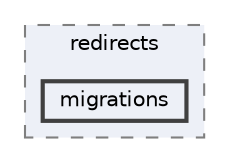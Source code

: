 digraph "C:/Users/LukeMabie/documents/Development/Password_Saver_Using_Django-master/venv/Lib/site-packages/django/contrib/redirects/migrations"
{
 // LATEX_PDF_SIZE
  bgcolor="transparent";
  edge [fontname=Helvetica,fontsize=10,labelfontname=Helvetica,labelfontsize=10];
  node [fontname=Helvetica,fontsize=10,shape=box,height=0.2,width=0.4];
  compound=true
  subgraph clusterdir_267bab663981ce0923f05fea83ab591e {
    graph [ bgcolor="#edf0f7", pencolor="grey50", label="redirects", fontname=Helvetica,fontsize=10 style="filled,dashed", URL="dir_267bab663981ce0923f05fea83ab591e.html",tooltip=""]
  dir_b1f9356f0608f53221025dbe8d28ffe2 [label="migrations", fillcolor="#edf0f7", color="grey25", style="filled,bold", URL="dir_b1f9356f0608f53221025dbe8d28ffe2.html",tooltip=""];
  }
}
